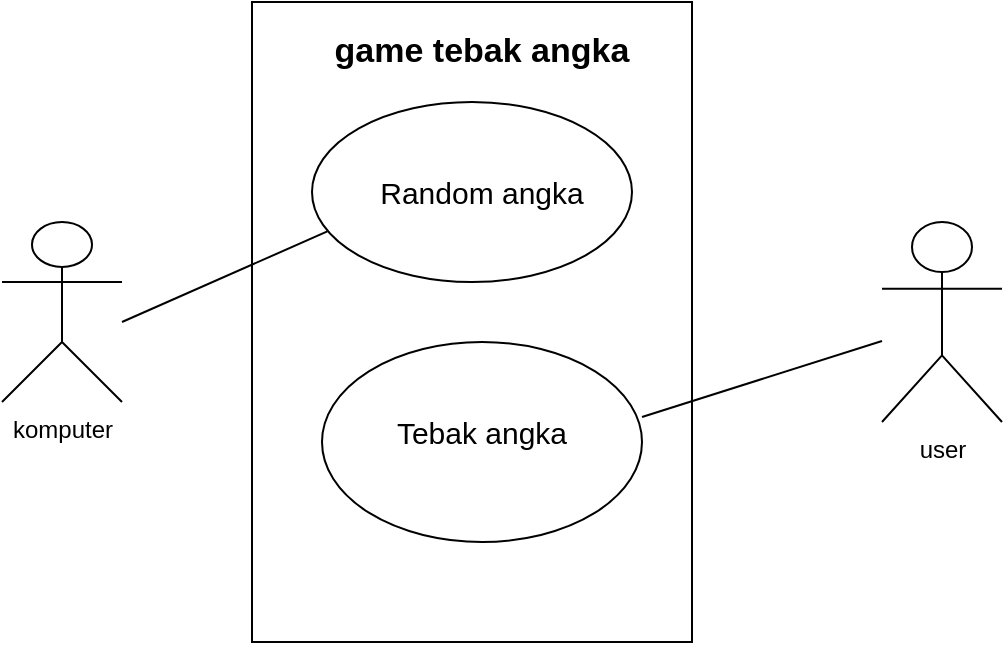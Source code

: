 <mxfile version="21.7.4" type="github">
  <diagram name="Page-1" id="m3zs-krMFZAUflGR6T-J">
    <mxGraphModel dx="1035" dy="562" grid="1" gridSize="10" guides="1" tooltips="1" connect="1" arrows="1" fold="1" page="1" pageScale="1" pageWidth="850" pageHeight="1100" math="0" shadow="0">
      <root>
        <mxCell id="0" />
        <mxCell id="1" parent="0" />
        <mxCell id="GlTGA9lF2SaImy02ELS8-1" value="komputer" style="shape=umlActor;verticalLabelPosition=bottom;verticalAlign=top;html=1;outlineConnect=0;" vertex="1" parent="1">
          <mxGeometry x="120" y="170" width="60" height="90" as="geometry" />
        </mxCell>
        <mxCell id="GlTGA9lF2SaImy02ELS8-2" value="" style="rounded=0;whiteSpace=wrap;html=1;direction=south;" vertex="1" parent="1">
          <mxGeometry x="245" y="60" width="220" height="320" as="geometry" />
        </mxCell>
        <mxCell id="GlTGA9lF2SaImy02ELS8-3" value="user" style="shape=umlActor;verticalLabelPosition=bottom;verticalAlign=top;html=1;outlineConnect=0;" vertex="1" parent="1">
          <mxGeometry x="560" y="170" width="60" height="100" as="geometry" />
        </mxCell>
        <mxCell id="GlTGA9lF2SaImy02ELS8-6" value="game tebak angka" style="text;strokeColor=none;align=center;fillColor=none;html=1;verticalAlign=middle;whiteSpace=wrap;rounded=0;strokeWidth=1;fontStyle=1;fontSize=17;" vertex="1" parent="1">
          <mxGeometry x="285" y="60" width="150" height="50" as="geometry" />
        </mxCell>
        <mxCell id="GlTGA9lF2SaImy02ELS8-8" value="" style="ellipse;whiteSpace=wrap;html=1;" vertex="1" parent="1">
          <mxGeometry x="275" y="110" width="160" height="90" as="geometry" />
        </mxCell>
        <mxCell id="GlTGA9lF2SaImy02ELS8-13" value="Random angka" style="text;strokeColor=none;align=center;fillColor=none;html=1;verticalAlign=middle;whiteSpace=wrap;rounded=0;fontSize=15;" vertex="1" parent="1">
          <mxGeometry x="305" y="140" width="110" height="30" as="geometry" />
        </mxCell>
        <mxCell id="GlTGA9lF2SaImy02ELS8-15" value="" style="ellipse;whiteSpace=wrap;html=1;" vertex="1" parent="1">
          <mxGeometry x="280" y="230" width="160" height="100" as="geometry" />
        </mxCell>
        <mxCell id="GlTGA9lF2SaImy02ELS8-16" value="Tebak angka" style="text;strokeColor=none;align=center;fillColor=none;html=1;verticalAlign=middle;whiteSpace=wrap;rounded=0;fontSize=15;" vertex="1" parent="1">
          <mxGeometry x="310" y="260" width="100" height="30" as="geometry" />
        </mxCell>
        <mxCell id="GlTGA9lF2SaImy02ELS8-17" value="" style="endArrow=none;html=1;rounded=0;exitX=1;exitY=0.375;exitDx=0;exitDy=0;exitPerimeter=0;" edge="1" parent="1" source="GlTGA9lF2SaImy02ELS8-15" target="GlTGA9lF2SaImy02ELS8-3">
          <mxGeometry width="50" height="50" relative="1" as="geometry">
            <mxPoint x="450" y="270" as="sourcePoint" />
            <mxPoint x="550" y="240" as="targetPoint" />
          </mxGeometry>
        </mxCell>
        <mxCell id="GlTGA9lF2SaImy02ELS8-28" value="" style="endArrow=none;html=1;rounded=0;entryX=0.048;entryY=0.719;entryDx=0;entryDy=0;entryPerimeter=0;" edge="1" parent="1" target="GlTGA9lF2SaImy02ELS8-8">
          <mxGeometry width="50" height="50" relative="1" as="geometry">
            <mxPoint x="180" y="220" as="sourcePoint" />
            <mxPoint x="470" y="230" as="targetPoint" />
          </mxGeometry>
        </mxCell>
      </root>
    </mxGraphModel>
  </diagram>
</mxfile>
